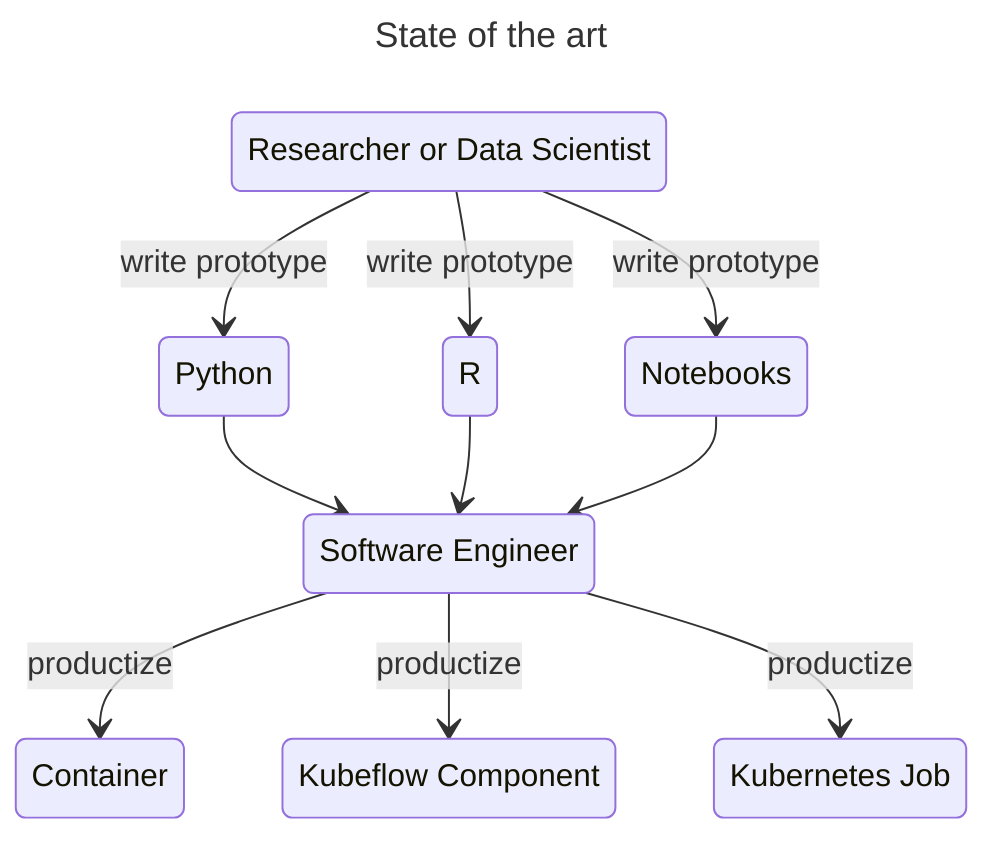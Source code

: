 ---
title: State of the art
---
stateDiagram-v2
    Researcher&nbsp;or&nbsp;Data&nbsp;Scientist --> Python: write prototype
    Researcher&nbsp;or&nbsp;Data&nbsp;Scientist --> Notebooks: write prototype
    Researcher&nbsp;or&nbsp;Data&nbsp;Scientist --> R: write prototype
    Python --> Software&nbsp;Engineer
    R --> Software&nbsp;Engineer
    Notebooks --> Software&nbsp;Engineer
    Software&nbsp;Engineer --> Container: productize
    Software&nbsp;Engineer --> Kubeflow&nbsp;Component: productize
    Software&nbsp;Engineer --> Kubernetes&nbsp;Job: productize